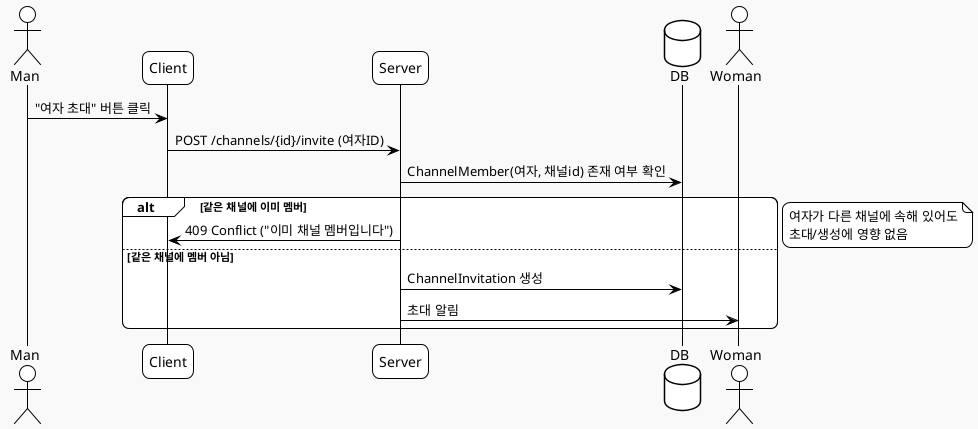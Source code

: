 @startuml
!theme plain
skinparam componentStyle uml2
skinparam shadowing false
skinparam roundcorner 15
skinparam monochrome true
skinparam backgroundColor #F9F9F9
skinparam ArrowColor Black
skinparam ArrowFontColor Black
skinparam defaultFontName "Nanum Gothic"

actor Man as 남자
participant "Client" as Client
participant "Server" as Server
database "DB" as DB
actor Woman as 여자

남자 -> Client: "여자 초대" 버튼 클릭
Client -> Server: POST /channels/{id}/invite (여자ID)
Server -> DB: ChannelMember(여자, 채널id) 존재 여부 확인
alt 같은 채널에 이미 멤버
    Server -> Client: 409 Conflict ("이미 채널 멤버입니다")
else 같은 채널에 멤버 아님
    Server -> DB: ChannelInvitation 생성
    Server -> 여자: 초대 알림
end
note right: 여자가 다른 채널에 속해 있어도\n초대/생성에 영향 없음
@enduml
